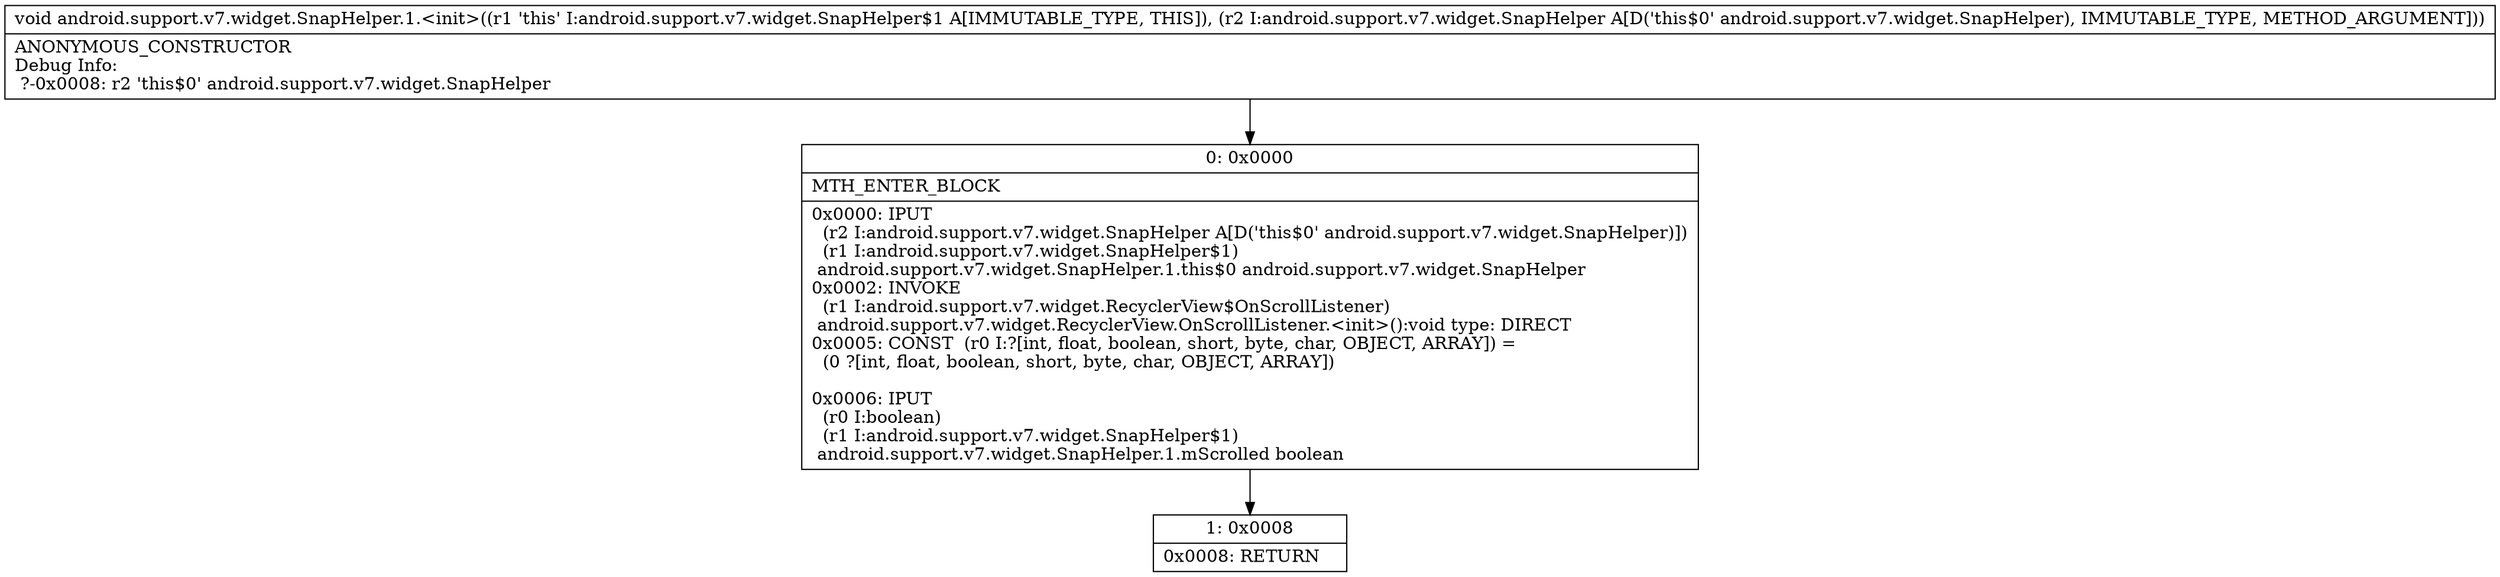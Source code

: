 digraph "CFG forandroid.support.v7.widget.SnapHelper.1.\<init\>(Landroid\/support\/v7\/widget\/SnapHelper;)V" {
Node_0 [shape=record,label="{0\:\ 0x0000|MTH_ENTER_BLOCK\l|0x0000: IPUT  \l  (r2 I:android.support.v7.widget.SnapHelper A[D('this$0' android.support.v7.widget.SnapHelper)])\l  (r1 I:android.support.v7.widget.SnapHelper$1)\l android.support.v7.widget.SnapHelper.1.this$0 android.support.v7.widget.SnapHelper \l0x0002: INVOKE  \l  (r1 I:android.support.v7.widget.RecyclerView$OnScrollListener)\l android.support.v7.widget.RecyclerView.OnScrollListener.\<init\>():void type: DIRECT \l0x0005: CONST  (r0 I:?[int, float, boolean, short, byte, char, OBJECT, ARRAY]) = \l  (0 ?[int, float, boolean, short, byte, char, OBJECT, ARRAY])\l \l0x0006: IPUT  \l  (r0 I:boolean)\l  (r1 I:android.support.v7.widget.SnapHelper$1)\l android.support.v7.widget.SnapHelper.1.mScrolled boolean \l}"];
Node_1 [shape=record,label="{1\:\ 0x0008|0x0008: RETURN   \l}"];
MethodNode[shape=record,label="{void android.support.v7.widget.SnapHelper.1.\<init\>((r1 'this' I:android.support.v7.widget.SnapHelper$1 A[IMMUTABLE_TYPE, THIS]), (r2 I:android.support.v7.widget.SnapHelper A[D('this$0' android.support.v7.widget.SnapHelper), IMMUTABLE_TYPE, METHOD_ARGUMENT]))  | ANONYMOUS_CONSTRUCTOR\lDebug Info:\l  ?\-0x0008: r2 'this$0' android.support.v7.widget.SnapHelper\l}"];
MethodNode -> Node_0;
Node_0 -> Node_1;
}

